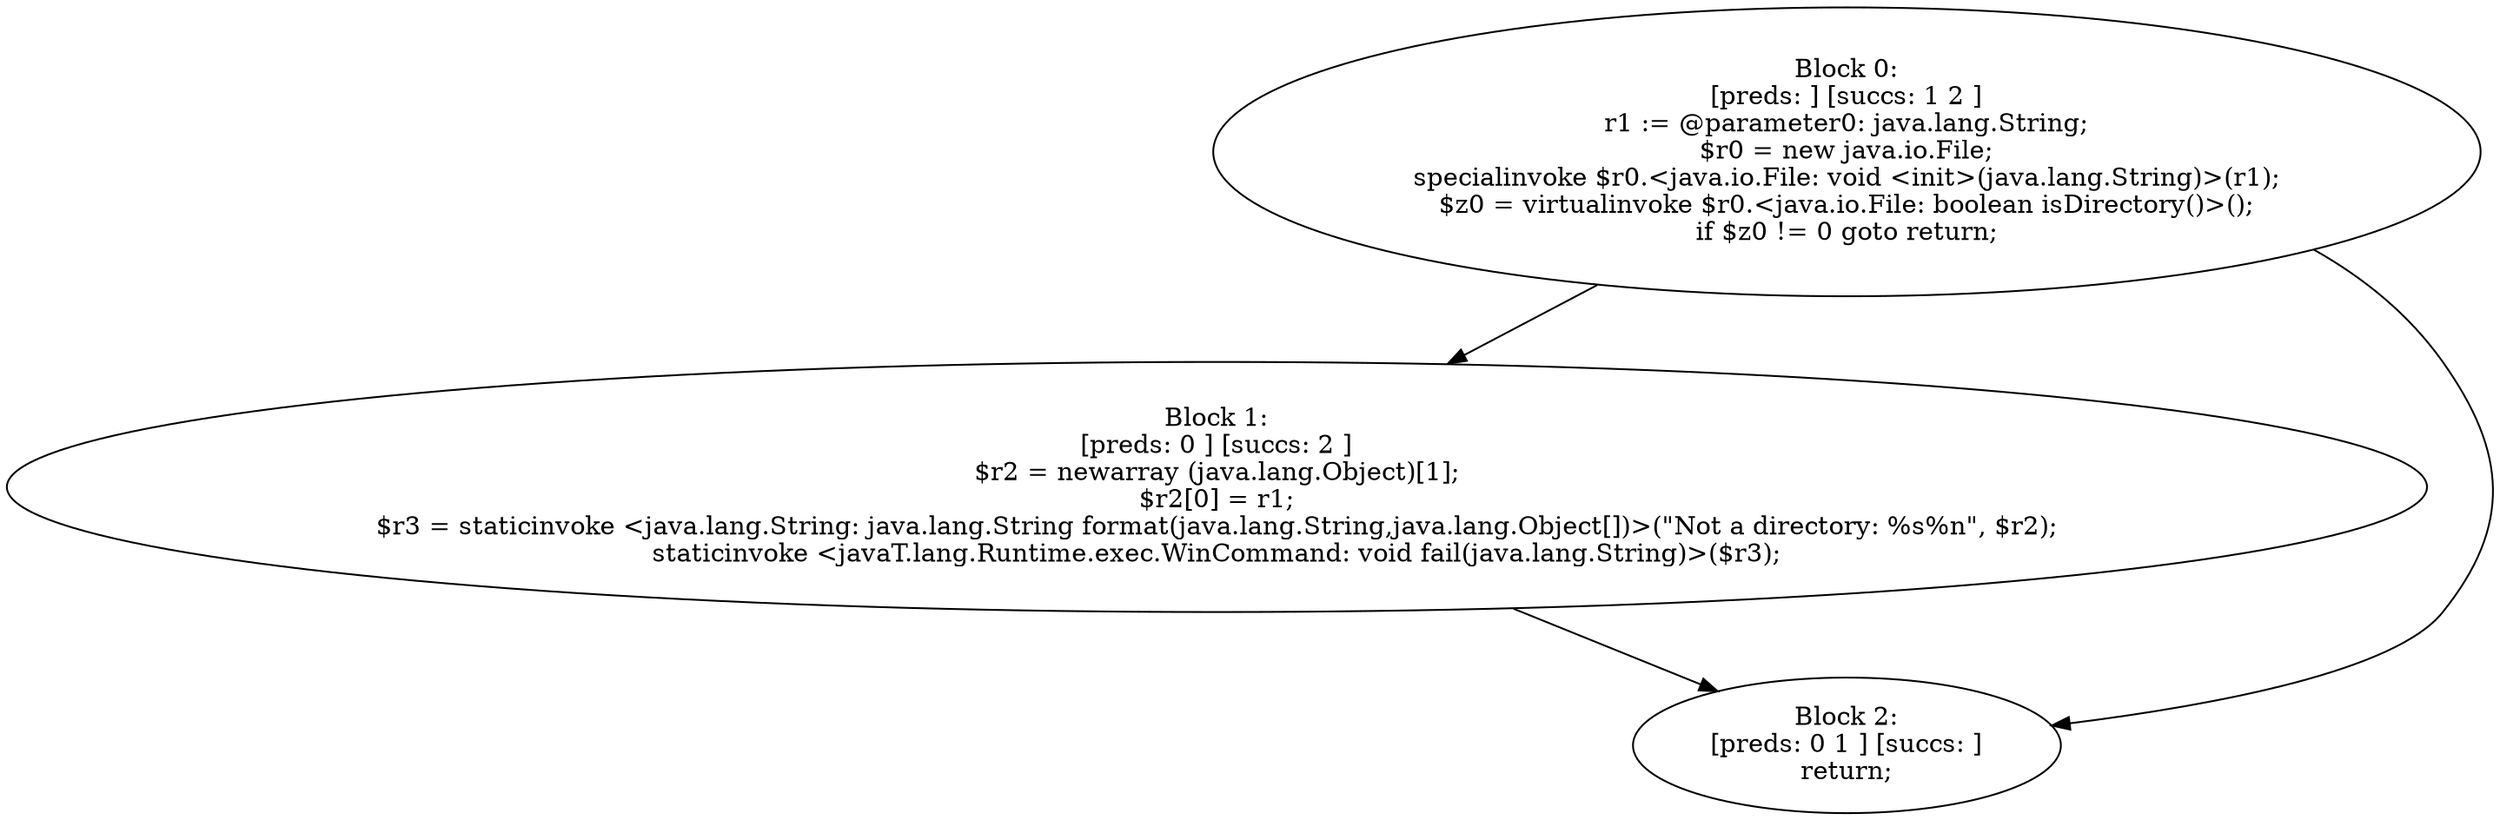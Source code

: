 digraph "unitGraph" {
    "Block 0:
[preds: ] [succs: 1 2 ]
r1 := @parameter0: java.lang.String;
$r0 = new java.io.File;
specialinvoke $r0.<java.io.File: void <init>(java.lang.String)>(r1);
$z0 = virtualinvoke $r0.<java.io.File: boolean isDirectory()>();
if $z0 != 0 goto return;
"
    "Block 1:
[preds: 0 ] [succs: 2 ]
$r2 = newarray (java.lang.Object)[1];
$r2[0] = r1;
$r3 = staticinvoke <java.lang.String: java.lang.String format(java.lang.String,java.lang.Object[])>(\"Not a directory: %s%n\", $r2);
staticinvoke <javaT.lang.Runtime.exec.WinCommand: void fail(java.lang.String)>($r3);
"
    "Block 2:
[preds: 0 1 ] [succs: ]
return;
"
    "Block 0:
[preds: ] [succs: 1 2 ]
r1 := @parameter0: java.lang.String;
$r0 = new java.io.File;
specialinvoke $r0.<java.io.File: void <init>(java.lang.String)>(r1);
$z0 = virtualinvoke $r0.<java.io.File: boolean isDirectory()>();
if $z0 != 0 goto return;
"->"Block 1:
[preds: 0 ] [succs: 2 ]
$r2 = newarray (java.lang.Object)[1];
$r2[0] = r1;
$r3 = staticinvoke <java.lang.String: java.lang.String format(java.lang.String,java.lang.Object[])>(\"Not a directory: %s%n\", $r2);
staticinvoke <javaT.lang.Runtime.exec.WinCommand: void fail(java.lang.String)>($r3);
";
    "Block 0:
[preds: ] [succs: 1 2 ]
r1 := @parameter0: java.lang.String;
$r0 = new java.io.File;
specialinvoke $r0.<java.io.File: void <init>(java.lang.String)>(r1);
$z0 = virtualinvoke $r0.<java.io.File: boolean isDirectory()>();
if $z0 != 0 goto return;
"->"Block 2:
[preds: 0 1 ] [succs: ]
return;
";
    "Block 1:
[preds: 0 ] [succs: 2 ]
$r2 = newarray (java.lang.Object)[1];
$r2[0] = r1;
$r3 = staticinvoke <java.lang.String: java.lang.String format(java.lang.String,java.lang.Object[])>(\"Not a directory: %s%n\", $r2);
staticinvoke <javaT.lang.Runtime.exec.WinCommand: void fail(java.lang.String)>($r3);
"->"Block 2:
[preds: 0 1 ] [succs: ]
return;
";
}
